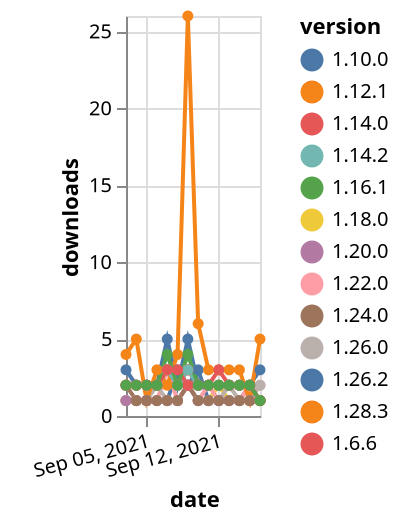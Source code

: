 {"$schema": "https://vega.github.io/schema/vega-lite/v5.json", "description": "A simple bar chart with embedded data.", "data": {"values": [{"date": "2021-09-03", "total": 216, "delta": 1, "version": "1.26.2"}, {"date": "2021-09-04", "total": 217, "delta": 1, "version": "1.26.2"}, {"date": "2021-09-05", "total": 218, "delta": 1, "version": "1.26.2"}, {"date": "2021-09-06", "total": 219, "delta": 1, "version": "1.26.2"}, {"date": "2021-09-07", "total": 220, "delta": 1, "version": "1.26.2"}, {"date": "2021-09-08", "total": 223, "delta": 3, "version": "1.26.2"}, {"date": "2021-09-09", "total": 225, "delta": 2, "version": "1.26.2"}, {"date": "2021-09-10", "total": 228, "delta": 3, "version": "1.26.2"}, {"date": "2021-09-11", "total": 229, "delta": 1, "version": "1.26.2"}, {"date": "2021-09-12", "total": 230, "delta": 1, "version": "1.26.2"}, {"date": "2021-09-13", "total": 231, "delta": 1, "version": "1.26.2"}, {"date": "2021-09-14", "total": 232, "delta": 1, "version": "1.26.2"}, {"date": "2021-09-15", "total": 234, "delta": 2, "version": "1.26.2"}, {"date": "2021-09-16", "total": 237, "delta": 3, "version": "1.26.2"}, {"date": "2021-09-03", "total": 993, "delta": 1, "version": "1.18.0"}, {"date": "2021-09-04", "total": 994, "delta": 1, "version": "1.18.0"}, {"date": "2021-09-05", "total": 995, "delta": 1, "version": "1.18.0"}, {"date": "2021-09-06", "total": 996, "delta": 1, "version": "1.18.0"}, {"date": "2021-09-07", "total": 997, "delta": 1, "version": "1.18.0"}, {"date": "2021-09-08", "total": 998, "delta": 1, "version": "1.18.0"}, {"date": "2021-09-09", "total": 1000, "delta": 2, "version": "1.18.0"}, {"date": "2021-09-10", "total": 1001, "delta": 1, "version": "1.18.0"}, {"date": "2021-09-11", "total": 1002, "delta": 1, "version": "1.18.0"}, {"date": "2021-09-12", "total": 1004, "delta": 2, "version": "1.18.0"}, {"date": "2021-09-13", "total": 1005, "delta": 1, "version": "1.18.0"}, {"date": "2021-09-14", "total": 1006, "delta": 1, "version": "1.18.0"}, {"date": "2021-09-15", "total": 1007, "delta": 1, "version": "1.18.0"}, {"date": "2021-09-16", "total": 1008, "delta": 1, "version": "1.18.0"}, {"date": "2021-09-03", "total": 757, "delta": 1, "version": "1.22.0"}, {"date": "2021-09-04", "total": 758, "delta": 1, "version": "1.22.0"}, {"date": "2021-09-05", "total": 759, "delta": 1, "version": "1.22.0"}, {"date": "2021-09-06", "total": 760, "delta": 1, "version": "1.22.0"}, {"date": "2021-09-07", "total": 763, "delta": 3, "version": "1.22.0"}, {"date": "2021-09-08", "total": 764, "delta": 1, "version": "1.22.0"}, {"date": "2021-09-09", "total": 766, "delta": 2, "version": "1.22.0"}, {"date": "2021-09-10", "total": 767, "delta": 1, "version": "1.22.0"}, {"date": "2021-09-11", "total": 769, "delta": 2, "version": "1.22.0"}, {"date": "2021-09-12", "total": 770, "delta": 1, "version": "1.22.0"}, {"date": "2021-09-13", "total": 771, "delta": 1, "version": "1.22.0"}, {"date": "2021-09-14", "total": 772, "delta": 1, "version": "1.22.0"}, {"date": "2021-09-15", "total": 774, "delta": 2, "version": "1.22.0"}, {"date": "2021-09-16", "total": 776, "delta": 2, "version": "1.22.0"}, {"date": "2021-09-03", "total": 3998, "delta": 3, "version": "1.10.0"}, {"date": "2021-09-04", "total": 4000, "delta": 2, "version": "1.10.0"}, {"date": "2021-09-05", "total": 4002, "delta": 2, "version": "1.10.0"}, {"date": "2021-09-06", "total": 4004, "delta": 2, "version": "1.10.0"}, {"date": "2021-09-07", "total": 4009, "delta": 5, "version": "1.10.0"}, {"date": "2021-09-08", "total": 4011, "delta": 2, "version": "1.10.0"}, {"date": "2021-09-09", "total": 4016, "delta": 5, "version": "1.10.0"}, {"date": "2021-09-10", "total": 4018, "delta": 2, "version": "1.10.0"}, {"date": "2021-09-11", "total": 4020, "delta": 2, "version": "1.10.0"}, {"date": "2021-09-12", "total": 4022, "delta": 2, "version": "1.10.0"}, {"date": "2021-09-13", "total": 4024, "delta": 2, "version": "1.10.0"}, {"date": "2021-09-14", "total": 4026, "delta": 2, "version": "1.10.0"}, {"date": "2021-09-15", "total": 4028, "delta": 2, "version": "1.10.0"}, {"date": "2021-09-16", "total": 4029, "delta": 1, "version": "1.10.0"}, {"date": "2021-09-03", "total": 328, "delta": 1, "version": "1.26.0"}, {"date": "2021-09-04", "total": 329, "delta": 1, "version": "1.26.0"}, {"date": "2021-09-05", "total": 330, "delta": 1, "version": "1.26.0"}, {"date": "2021-09-06", "total": 332, "delta": 2, "version": "1.26.0"}, {"date": "2021-09-07", "total": 333, "delta": 1, "version": "1.26.0"}, {"date": "2021-09-08", "total": 334, "delta": 1, "version": "1.26.0"}, {"date": "2021-09-09", "total": 336, "delta": 2, "version": "1.26.0"}, {"date": "2021-09-10", "total": 337, "delta": 1, "version": "1.26.0"}, {"date": "2021-09-11", "total": 338, "delta": 1, "version": "1.26.0"}, {"date": "2021-09-12", "total": 339, "delta": 1, "version": "1.26.0"}, {"date": "2021-09-13", "total": 341, "delta": 2, "version": "1.26.0"}, {"date": "2021-09-14", "total": 342, "delta": 1, "version": "1.26.0"}, {"date": "2021-09-15", "total": 343, "delta": 1, "version": "1.26.0"}, {"date": "2021-09-16", "total": 345, "delta": 2, "version": "1.26.0"}, {"date": "2021-09-03", "total": 285, "delta": 4, "version": "1.28.3"}, {"date": "2021-09-04", "total": 290, "delta": 5, "version": "1.28.3"}, {"date": "2021-09-05", "total": 291, "delta": 1, "version": "1.28.3"}, {"date": "2021-09-06", "total": 294, "delta": 3, "version": "1.28.3"}, {"date": "2021-09-07", "total": 296, "delta": 2, "version": "1.28.3"}, {"date": "2021-09-08", "total": 300, "delta": 4, "version": "1.28.3"}, {"date": "2021-09-09", "total": 326, "delta": 26, "version": "1.28.3"}, {"date": "2021-09-10", "total": 332, "delta": 6, "version": "1.28.3"}, {"date": "2021-09-11", "total": 335, "delta": 3, "version": "1.28.3"}, {"date": "2021-09-12", "total": 338, "delta": 3, "version": "1.28.3"}, {"date": "2021-09-13", "total": 341, "delta": 3, "version": "1.28.3"}, {"date": "2021-09-14", "total": 344, "delta": 3, "version": "1.28.3"}, {"date": "2021-09-15", "total": 345, "delta": 1, "version": "1.28.3"}, {"date": "2021-09-16", "total": 350, "delta": 5, "version": "1.28.3"}, {"date": "2021-09-03", "total": 2819, "delta": 2, "version": "1.12.1"}, {"date": "2021-09-04", "total": 2821, "delta": 2, "version": "1.12.1"}, {"date": "2021-09-05", "total": 2823, "delta": 2, "version": "1.12.1"}, {"date": "2021-09-06", "total": 2825, "delta": 2, "version": "1.12.1"}, {"date": "2021-09-07", "total": 2828, "delta": 3, "version": "1.12.1"}, {"date": "2021-09-08", "total": 2830, "delta": 2, "version": "1.12.1"}, {"date": "2021-09-09", "total": 2833, "delta": 3, "version": "1.12.1"}, {"date": "2021-09-10", "total": 2835, "delta": 2, "version": "1.12.1"}, {"date": "2021-09-11", "total": 2837, "delta": 2, "version": "1.12.1"}, {"date": "2021-09-12", "total": 2839, "delta": 2, "version": "1.12.1"}, {"date": "2021-09-13", "total": 2841, "delta": 2, "version": "1.12.1"}, {"date": "2021-09-14", "total": 2843, "delta": 2, "version": "1.12.1"}, {"date": "2021-09-15", "total": 2845, "delta": 2, "version": "1.12.1"}, {"date": "2021-09-16", "total": 2846, "delta": 1, "version": "1.12.1"}, {"date": "2021-09-03", "total": 291, "delta": 1, "version": "1.20.0"}, {"date": "2021-09-04", "total": 292, "delta": 1, "version": "1.20.0"}, {"date": "2021-09-05", "total": 293, "delta": 1, "version": "1.20.0"}, {"date": "2021-09-06", "total": 294, "delta": 1, "version": "1.20.0"}, {"date": "2021-09-07", "total": 295, "delta": 1, "version": "1.20.0"}, {"date": "2021-09-08", "total": 296, "delta": 1, "version": "1.20.0"}, {"date": "2021-09-09", "total": 298, "delta": 2, "version": "1.20.0"}, {"date": "2021-09-10", "total": 299, "delta": 1, "version": "1.20.0"}, {"date": "2021-09-11", "total": 300, "delta": 1, "version": "1.20.0"}, {"date": "2021-09-12", "total": 301, "delta": 1, "version": "1.20.0"}, {"date": "2021-09-13", "total": 302, "delta": 1, "version": "1.20.0"}, {"date": "2021-09-14", "total": 303, "delta": 1, "version": "1.20.0"}, {"date": "2021-09-15", "total": 304, "delta": 1, "version": "1.20.0"}, {"date": "2021-09-16", "total": 305, "delta": 1, "version": "1.20.0"}, {"date": "2021-09-03", "total": 339, "delta": 2, "version": "1.24.0"}, {"date": "2021-09-04", "total": 340, "delta": 1, "version": "1.24.0"}, {"date": "2021-09-05", "total": 341, "delta": 1, "version": "1.24.0"}, {"date": "2021-09-06", "total": 342, "delta": 1, "version": "1.24.0"}, {"date": "2021-09-07", "total": 343, "delta": 1, "version": "1.24.0"}, {"date": "2021-09-08", "total": 344, "delta": 1, "version": "1.24.0"}, {"date": "2021-09-09", "total": 346, "delta": 2, "version": "1.24.0"}, {"date": "2021-09-10", "total": 347, "delta": 1, "version": "1.24.0"}, {"date": "2021-09-11", "total": 348, "delta": 1, "version": "1.24.0"}, {"date": "2021-09-12", "total": 349, "delta": 1, "version": "1.24.0"}, {"date": "2021-09-13", "total": 350, "delta": 1, "version": "1.24.0"}, {"date": "2021-09-14", "total": 351, "delta": 1, "version": "1.24.0"}, {"date": "2021-09-15", "total": 352, "delta": 1, "version": "1.24.0"}, {"date": "2021-09-16", "total": 353, "delta": 1, "version": "1.24.0"}, {"date": "2021-09-03", "total": 2736, "delta": 2, "version": "1.14.0"}, {"date": "2021-09-04", "total": 2738, "delta": 2, "version": "1.14.0"}, {"date": "2021-09-05", "total": 2740, "delta": 2, "version": "1.14.0"}, {"date": "2021-09-06", "total": 2742, "delta": 2, "version": "1.14.0"}, {"date": "2021-09-07", "total": 2745, "delta": 3, "version": "1.14.0"}, {"date": "2021-09-08", "total": 2747, "delta": 2, "version": "1.14.0"}, {"date": "2021-09-09", "total": 2750, "delta": 3, "version": "1.14.0"}, {"date": "2021-09-10", "total": 2752, "delta": 2, "version": "1.14.0"}, {"date": "2021-09-11", "total": 2754, "delta": 2, "version": "1.14.0"}, {"date": "2021-09-12", "total": 2756, "delta": 2, "version": "1.14.0"}, {"date": "2021-09-13", "total": 2758, "delta": 2, "version": "1.14.0"}, {"date": "2021-09-14", "total": 2760, "delta": 2, "version": "1.14.0"}, {"date": "2021-09-15", "total": 2762, "delta": 2, "version": "1.14.0"}, {"date": "2021-09-16", "total": 2763, "delta": 1, "version": "1.14.0"}, {"date": "2021-09-03", "total": 2596, "delta": 2, "version": "1.14.2"}, {"date": "2021-09-04", "total": 2598, "delta": 2, "version": "1.14.2"}, {"date": "2021-09-05", "total": 2600, "delta": 2, "version": "1.14.2"}, {"date": "2021-09-06", "total": 2602, "delta": 2, "version": "1.14.2"}, {"date": "2021-09-07", "total": 2605, "delta": 3, "version": "1.14.2"}, {"date": "2021-09-08", "total": 2607, "delta": 2, "version": "1.14.2"}, {"date": "2021-09-09", "total": 2610, "delta": 3, "version": "1.14.2"}, {"date": "2021-09-10", "total": 2612, "delta": 2, "version": "1.14.2"}, {"date": "2021-09-11", "total": 2614, "delta": 2, "version": "1.14.2"}, {"date": "2021-09-12", "total": 2616, "delta": 2, "version": "1.14.2"}, {"date": "2021-09-13", "total": 2618, "delta": 2, "version": "1.14.2"}, {"date": "2021-09-14", "total": 2620, "delta": 2, "version": "1.14.2"}, {"date": "2021-09-15", "total": 2622, "delta": 2, "version": "1.14.2"}, {"date": "2021-09-16", "total": 2623, "delta": 1, "version": "1.14.2"}, {"date": "2021-09-03", "total": 2879, "delta": 2, "version": "1.6.6"}, {"date": "2021-09-04", "total": 2881, "delta": 2, "version": "1.6.6"}, {"date": "2021-09-05", "total": 2883, "delta": 2, "version": "1.6.6"}, {"date": "2021-09-06", "total": 2885, "delta": 2, "version": "1.6.6"}, {"date": "2021-09-07", "total": 2888, "delta": 3, "version": "1.6.6"}, {"date": "2021-09-08", "total": 2891, "delta": 3, "version": "1.6.6"}, {"date": "2021-09-09", "total": 2893, "delta": 2, "version": "1.6.6"}, {"date": "2021-09-10", "total": 2895, "delta": 2, "version": "1.6.6"}, {"date": "2021-09-11", "total": 2897, "delta": 2, "version": "1.6.6"}, {"date": "2021-09-12", "total": 2900, "delta": 3, "version": "1.6.6"}, {"date": "2021-09-13", "total": 2902, "delta": 2, "version": "1.6.6"}, {"date": "2021-09-14", "total": 2904, "delta": 2, "version": "1.6.6"}, {"date": "2021-09-15", "total": 2906, "delta": 2, "version": "1.6.6"}, {"date": "2021-09-16", "total": 2907, "delta": 1, "version": "1.6.6"}, {"date": "2021-09-03", "total": 2878, "delta": 2, "version": "1.16.1"}, {"date": "2021-09-04", "total": 2880, "delta": 2, "version": "1.16.1"}, {"date": "2021-09-05", "total": 2882, "delta": 2, "version": "1.16.1"}, {"date": "2021-09-06", "total": 2884, "delta": 2, "version": "1.16.1"}, {"date": "2021-09-07", "total": 2888, "delta": 4, "version": "1.16.1"}, {"date": "2021-09-08", "total": 2890, "delta": 2, "version": "1.16.1"}, {"date": "2021-09-09", "total": 2894, "delta": 4, "version": "1.16.1"}, {"date": "2021-09-10", "total": 2896, "delta": 2, "version": "1.16.1"}, {"date": "2021-09-11", "total": 2898, "delta": 2, "version": "1.16.1"}, {"date": "2021-09-12", "total": 2900, "delta": 2, "version": "1.16.1"}, {"date": "2021-09-13", "total": 2902, "delta": 2, "version": "1.16.1"}, {"date": "2021-09-14", "total": 2904, "delta": 2, "version": "1.16.1"}, {"date": "2021-09-15", "total": 2906, "delta": 2, "version": "1.16.1"}, {"date": "2021-09-16", "total": 2907, "delta": 1, "version": "1.16.1"}]}, "width": "container", "mark": {"type": "line", "point": {"filled": true}}, "encoding": {"x": {"field": "date", "type": "temporal", "timeUnit": "yearmonthdate", "title": "date", "axis": {"labelAngle": -15}}, "y": {"field": "delta", "type": "quantitative", "title": "downloads"}, "color": {"field": "version", "type": "nominal"}, "tooltip": {"field": "delta"}}}